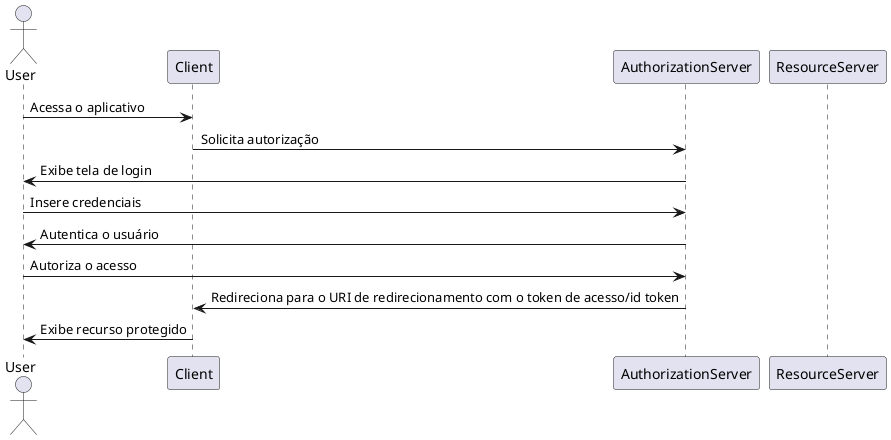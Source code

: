 @@startuml
actor User
participant Client
participant AuthorizationServer
participant ResourceServer

User -> Client: Acessa o aplicativo
Client -> AuthorizationServer: Solicita autorização
AuthorizationServer -> User: Exibe tela de login
User -> AuthorizationServer: Insere credenciais
AuthorizationServer -> User: Autentica o usuário
User -> AuthorizationServer: Autoriza o acesso
AuthorizationServer -> Client: Redireciona para o URI de redirecionamento com o token de acesso/id token
Client -> User: Exibe recurso protegido
@@enduml